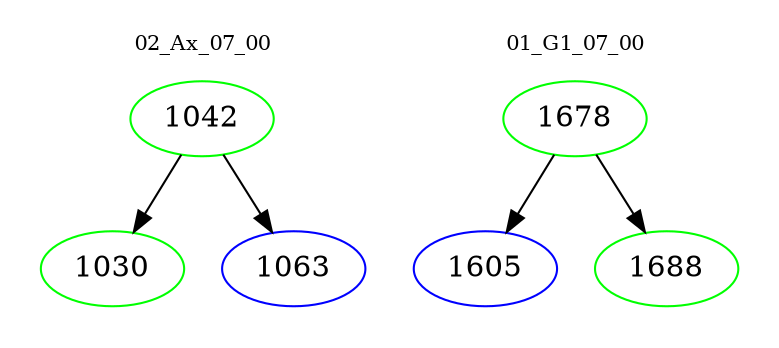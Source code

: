 digraph{
subgraph cluster_0 {
color = white
label = "02_Ax_07_00";
fontsize=10;
T0_1042 [label="1042", color="green"]
T0_1042 -> T0_1030 [color="black"]
T0_1030 [label="1030", color="green"]
T0_1042 -> T0_1063 [color="black"]
T0_1063 [label="1063", color="blue"]
}
subgraph cluster_1 {
color = white
label = "01_G1_07_00";
fontsize=10;
T1_1678 [label="1678", color="green"]
T1_1678 -> T1_1605 [color="black"]
T1_1605 [label="1605", color="blue"]
T1_1678 -> T1_1688 [color="black"]
T1_1688 [label="1688", color="green"]
}
}
